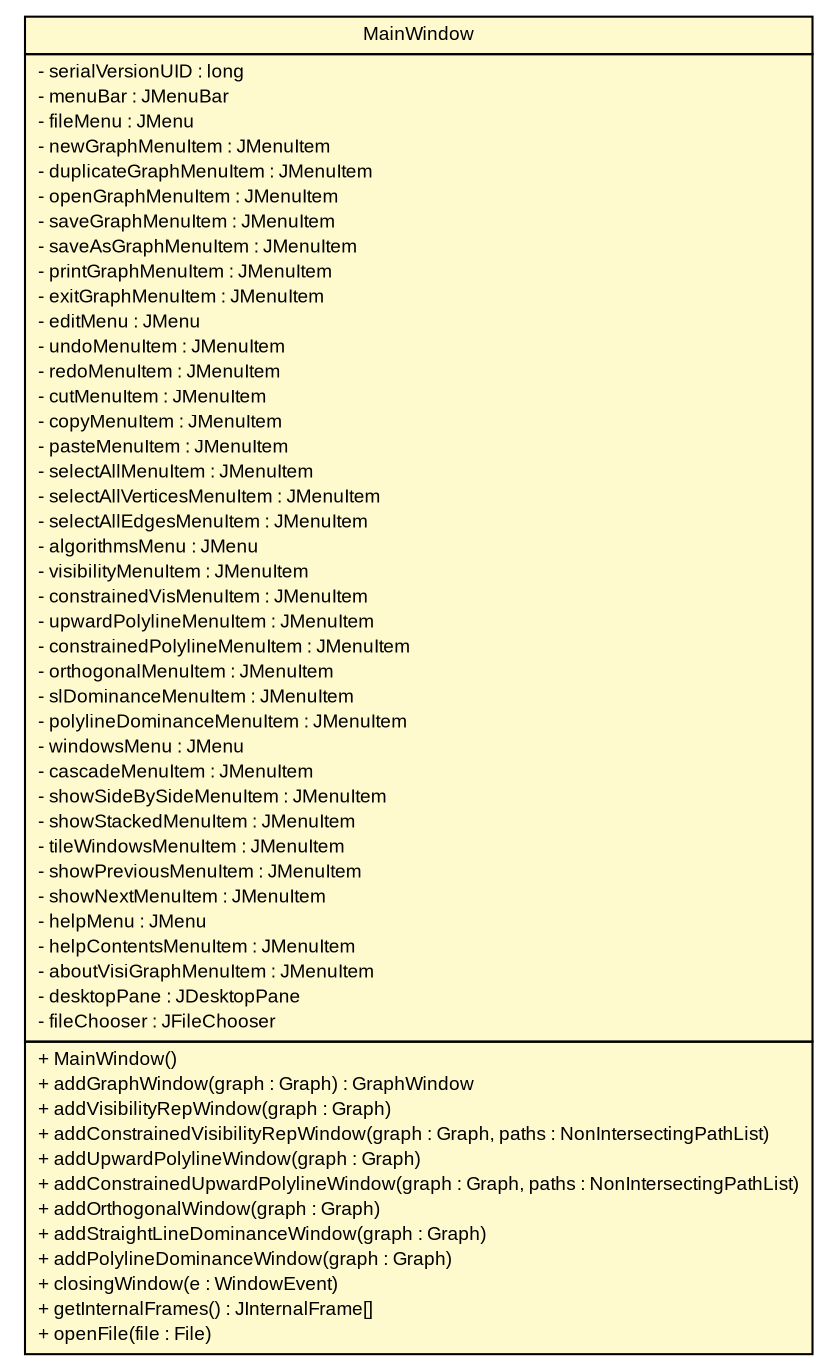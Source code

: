 #!/usr/local/bin/dot
#
# Class diagram 
# Generated by UMLGraph version R5_6 (http://www.umlgraph.org/)
#

digraph G {
	edge [fontname="arial",fontsize=10,labelfontname="arial",labelfontsize=10];
	node [fontname="arial",fontsize=10,shape=plaintext];
	nodesep=0.25;
	ranksep=0.5;
	// pfc.gui.windows.MainWindow
	c10848 [label=<<table title="pfc.gui.windows.MainWindow" border="0" cellborder="1" cellspacing="0" cellpadding="2" port="p" bgcolor="lemonChiffon" href="./MainWindow.html">
		<tr><td><table border="0" cellspacing="0" cellpadding="1">
<tr><td align="center" balign="center"> MainWindow </td></tr>
		</table></td></tr>
		<tr><td><table border="0" cellspacing="0" cellpadding="1">
<tr><td align="left" balign="left"> - serialVersionUID : long </td></tr>
<tr><td align="left" balign="left"> - menuBar : JMenuBar </td></tr>
<tr><td align="left" balign="left"> - fileMenu : JMenu </td></tr>
<tr><td align="left" balign="left"> - newGraphMenuItem : JMenuItem </td></tr>
<tr><td align="left" balign="left"> - duplicateGraphMenuItem : JMenuItem </td></tr>
<tr><td align="left" balign="left"> - openGraphMenuItem : JMenuItem </td></tr>
<tr><td align="left" balign="left"> - saveGraphMenuItem : JMenuItem </td></tr>
<tr><td align="left" balign="left"> - saveAsGraphMenuItem : JMenuItem </td></tr>
<tr><td align="left" balign="left"> - printGraphMenuItem : JMenuItem </td></tr>
<tr><td align="left" balign="left"> - exitGraphMenuItem : JMenuItem </td></tr>
<tr><td align="left" balign="left"> - editMenu : JMenu </td></tr>
<tr><td align="left" balign="left"> - undoMenuItem : JMenuItem </td></tr>
<tr><td align="left" balign="left"> - redoMenuItem : JMenuItem </td></tr>
<tr><td align="left" balign="left"> - cutMenuItem : JMenuItem </td></tr>
<tr><td align="left" balign="left"> - copyMenuItem : JMenuItem </td></tr>
<tr><td align="left" balign="left"> - pasteMenuItem : JMenuItem </td></tr>
<tr><td align="left" balign="left"> - selectAllMenuItem : JMenuItem </td></tr>
<tr><td align="left" balign="left"> - selectAllVerticesMenuItem : JMenuItem </td></tr>
<tr><td align="left" balign="left"> - selectAllEdgesMenuItem : JMenuItem </td></tr>
<tr><td align="left" balign="left"> - algorithmsMenu : JMenu </td></tr>
<tr><td align="left" balign="left"> - visibilityMenuItem : JMenuItem </td></tr>
<tr><td align="left" balign="left"> - constrainedVisMenuItem : JMenuItem </td></tr>
<tr><td align="left" balign="left"> - upwardPolylineMenuItem : JMenuItem </td></tr>
<tr><td align="left" balign="left"> - constrainedPolylineMenuItem : JMenuItem </td></tr>
<tr><td align="left" balign="left"> - orthogonalMenuItem : JMenuItem </td></tr>
<tr><td align="left" balign="left"> - slDominanceMenuItem : JMenuItem </td></tr>
<tr><td align="left" balign="left"> - polylineDominanceMenuItem : JMenuItem </td></tr>
<tr><td align="left" balign="left"> - windowsMenu : JMenu </td></tr>
<tr><td align="left" balign="left"> - cascadeMenuItem : JMenuItem </td></tr>
<tr><td align="left" balign="left"> - showSideBySideMenuItem : JMenuItem </td></tr>
<tr><td align="left" balign="left"> - showStackedMenuItem : JMenuItem </td></tr>
<tr><td align="left" balign="left"> - tileWindowsMenuItem : JMenuItem </td></tr>
<tr><td align="left" balign="left"> - showPreviousMenuItem : JMenuItem </td></tr>
<tr><td align="left" balign="left"> - showNextMenuItem : JMenuItem </td></tr>
<tr><td align="left" balign="left"> - helpMenu : JMenu </td></tr>
<tr><td align="left" balign="left"> - helpContentsMenuItem : JMenuItem </td></tr>
<tr><td align="left" balign="left"> - aboutVisiGraphMenuItem : JMenuItem </td></tr>
<tr><td align="left" balign="left"> - desktopPane : JDesktopPane </td></tr>
<tr><td align="left" balign="left"> - fileChooser : JFileChooser </td></tr>
		</table></td></tr>
		<tr><td><table border="0" cellspacing="0" cellpadding="1">
<tr><td align="left" balign="left"> + MainWindow() </td></tr>
<tr><td align="left" balign="left"> + addGraphWindow(graph : Graph) : GraphWindow </td></tr>
<tr><td align="left" balign="left"> + addVisibilityRepWindow(graph : Graph) </td></tr>
<tr><td align="left" balign="left"> + addConstrainedVisibilityRepWindow(graph : Graph, paths : NonIntersectingPathList) </td></tr>
<tr><td align="left" balign="left"> + addUpwardPolylineWindow(graph : Graph) </td></tr>
<tr><td align="left" balign="left"> + addConstrainedUpwardPolylineWindow(graph : Graph, paths : NonIntersectingPathList) </td></tr>
<tr><td align="left" balign="left"> + addOrthogonalWindow(graph : Graph) </td></tr>
<tr><td align="left" balign="left"> + addStraightLineDominanceWindow(graph : Graph) </td></tr>
<tr><td align="left" balign="left"> + addPolylineDominanceWindow(graph : Graph) </td></tr>
<tr><td align="left" balign="left"> + closingWindow(e : WindowEvent) </td></tr>
<tr><td align="left" balign="left"> + getInternalFrames() : JInternalFrame[] </td></tr>
<tr><td align="left" balign="left"> + openFile(file : File) </td></tr>
		</table></td></tr>
		</table>>, URL="./MainWindow.html", fontname="arial", fontcolor="black", fontsize=9.0];
}

